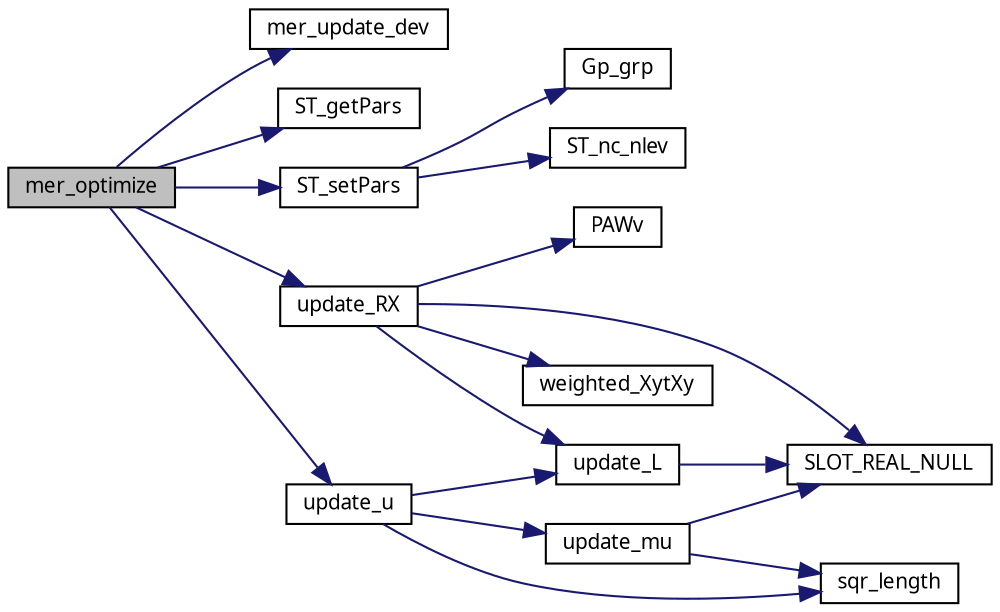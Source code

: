 digraph G
{
  edge [fontname="FreeSans.ttf",fontsize=10,labelfontname="FreeSans.ttf",labelfontsize=10];
  node [fontname="FreeSans.ttf",fontsize=10,shape=record];
  rankdir=LR;
  Node1 [label="mer_optimize",height=0.2,width=0.4,color="black", fillcolor="grey75", style="filled" fontcolor="black"];
  Node1 -> Node2 [color="midnightblue",fontsize=10,style="solid",fontname="FreeSans.ttf"];
  Node2 [label="mer_update_dev",height=0.2,width=0.4,color="black", fillcolor="white", style="filled",URL="$lmer_8c.html#c33b16395fa975458685d0eb76996f92",tooltip="Evaluate the discrepancy and log of the penalized discrepancy."];
  Node1 -> Node3 [color="midnightblue",fontsize=10,style="solid",fontname="FreeSans.ttf"];
  Node3 [label="ST_getPars",height=0.2,width=0.4,color="black", fillcolor="white", style="filled",URL="$lmer_8c.html#1d1cc0c037f6827ce66c5aa1db650224",tooltip="Extract the parameters from ST list."];
  Node1 -> Node4 [color="midnightblue",fontsize=10,style="solid",fontname="FreeSans.ttf"];
  Node4 [label="ST_setPars",height=0.2,width=0.4,color="black", fillcolor="white", style="filled",URL="$lmer_8c.html#c91a1d6467c5dd44cbc4c785f643e315",tooltip="Update the ST and C slots of an mer object."];
  Node4 -> Node5 [color="midnightblue",fontsize=10,style="solid",fontname="FreeSans.ttf"];
  Node5 [label="Gp_grp",height=0.2,width=0.4,color="black", fillcolor="white", style="filled",URL="$lmer_8c.html#3f49a530ee30ef0d40ef8bc6d60c5963",tooltip="Return the group in the (nf, Gp) combination to which ind belongs."];
  Node4 -> Node6 [color="midnightblue",fontsize=10,style="solid",fontname="FreeSans.ttf"];
  Node6 [label="ST_nc_nlev",height=0.2,width=0.4,color="black", fillcolor="white", style="filled",URL="$lmer_8c.html#3a7fab2a88117d83971db12f53eaa91e",tooltip="Populate the st, nc and nlev arrays."];
  Node1 -> Node7 [color="midnightblue",fontsize=10,style="solid",fontname="FreeSans.ttf"];
  Node7 [label="update_RX",height=0.2,width=0.4,color="black", fillcolor="white", style="filled",URL="$lmer_8c.html#2c7f7874e2eb3f6c51c53c5873cffec4",tooltip="Update the RCX and RX slots in an mer object."];
  Node7 -> Node8 [color="midnightblue",fontsize=10,style="solid",fontname="FreeSans.ttf"];
  Node8 [label="PAWv",height=0.2,width=0.4,color="black", fillcolor="white", style="filled",URL="$lmer_8c.html#212653bbf1859f99223c639ece204442",tooltip="Create PAW^{1/2}v in dest."];
  Node7 -> Node9 [color="midnightblue",fontsize=10,style="solid",fontname="FreeSans.ttf"];
  Node9 [label="SLOT_REAL_NULL",height=0.2,width=0.4,color="black", fillcolor="white", style="filled",URL="$lmer_8c.html#0a84fce1f01d522d8c5379001e23bc8c",tooltip="Extract the slot named nm from the object obj and return a null pointer if the slot..."];
  Node7 -> Node10 [color="midnightblue",fontsize=10,style="solid",fontname="FreeSans.ttf"];
  Node10 [label="update_L",height=0.2,width=0.4,color="black", fillcolor="white", style="filled",URL="$lmer_8c.html#2f257f628f06920b351486d48ab50026",tooltip="Update the A, L, sqrtWt and resid slots."];
  Node10 -> Node9 [color="midnightblue",fontsize=10,style="solid",fontname="FreeSans.ttf"];
  Node7 -> Node11 [color="midnightblue",fontsize=10,style="solid",fontname="FreeSans.ttf"];
  Node11 [label="weighted_XytXy",height=0.2,width=0.4,color="black", fillcolor="white", style="filled",URL="$lmer_8c.html#c5e67856ab36eb41d71dab9fd71bc059",tooltip="Accumulate the weighted cross-product of [X:y] in rxy."];
  Node1 -> Node12 [color="midnightblue",fontsize=10,style="solid",fontname="FreeSans.ttf"];
  Node12 [label="update_u",height=0.2,width=0.4,color="black", fillcolor="white", style="filled",URL="$lmer_8c.html#88236137756e85a656de3402adcf4747",tooltip="Iterate to determine the conditional modes of the random effects."];
  Node12 -> Node13 [color="midnightblue",fontsize=10,style="solid",fontname="FreeSans.ttf"];
  Node13 [label="sqr_length",height=0.2,width=0.4,color="black", fillcolor="white", style="filled",URL="$lmer_8c.html#c96e3dd08e67f41338d9e84118925308",tooltip="Return the sum of squares of the first n elements of x."];
  Node12 -> Node10 [color="midnightblue",fontsize=10,style="solid",fontname="FreeSans.ttf"];
  Node12 -> Node14 [color="midnightblue",fontsize=10,style="solid",fontname="FreeSans.ttf"];
  Node14 [label="update_mu",height=0.2,width=0.4,color="black", fillcolor="white", style="filled",URL="$lmer_8c.html#da558f58458c36a96585a9c6e695a0b6",tooltip="Update the eta, v, mu, resid and var slots according to the current values of the..."];
  Node14 -> Node9 [color="midnightblue",fontsize=10,style="solid",fontname="FreeSans.ttf"];
  Node14 -> Node13 [color="midnightblue",fontsize=10,style="solid",fontname="FreeSans.ttf"];
}
